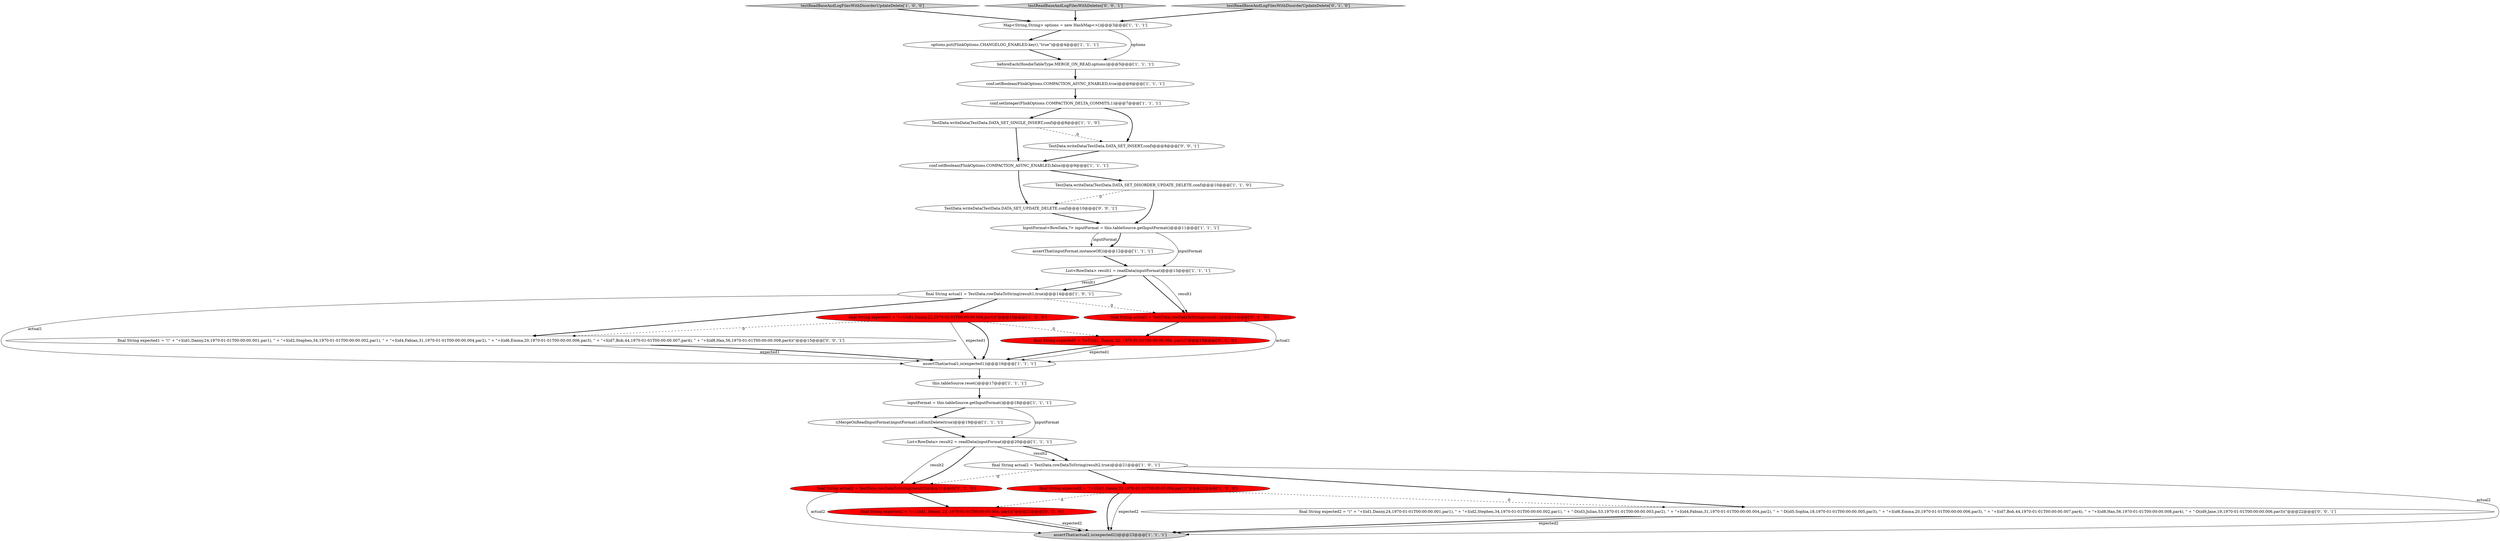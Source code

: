 digraph {
3 [style = filled, label = "assertThat(actual1,is(expected1))@@@16@@@['1', '1', '1']", fillcolor = white, shape = ellipse image = "AAA0AAABBB1BBB"];
27 [style = filled, label = "TestData.writeData(TestData.DATA_SET_UPDATE_DELETE,conf)@@@10@@@['0', '0', '1']", fillcolor = white, shape = ellipse image = "AAA0AAABBB3BBB"];
29 [style = filled, label = "TestData.writeData(TestData.DATA_SET_INSERT,conf)@@@8@@@['0', '0', '1']", fillcolor = white, shape = ellipse image = "AAA0AAABBB3BBB"];
0 [style = filled, label = "conf.setBoolean(FlinkOptions.COMPACTION_ASYNC_ENABLED,true)@@@6@@@['1', '1', '1']", fillcolor = white, shape = ellipse image = "AAA0AAABBB1BBB"];
16 [style = filled, label = "testReadBaseAndLogFilesWithDisorderUpdateDelete['1', '0', '0']", fillcolor = lightgray, shape = diamond image = "AAA0AAABBB1BBB"];
19 [style = filled, label = "final String actual1 = TestData.rowDataToString(result1,true)@@@14@@@['1', '0', '1']", fillcolor = white, shape = ellipse image = "AAA0AAABBB1BBB"];
26 [style = filled, label = "final String expected2 = \"(+U(id1, Danny, 22, 1970-01-01T00:00:00.004, par1((\"@@@22@@@['0', '1', '0']", fillcolor = red, shape = ellipse image = "AAA1AAABBB2BBB"];
1 [style = filled, label = "TestData.writeData(TestData.DATA_SET_SINGLE_INSERT,conf)@@@8@@@['1', '1', '0']", fillcolor = white, shape = ellipse image = "AAA0AAABBB1BBB"];
28 [style = filled, label = "final String expected2 = \"(\" + \"+I(id1,Danny,24,1970-01-01T00:00:00.001,par1), \" + \"+I(id2,Stephen,34,1970-01-01T00:00:00.002,par1), \" + \"-D(id3,Julian,53,1970-01-01T00:00:00.003,par2), \" + \"+I(id4,Fabian,31,1970-01-01T00:00:00.004,par2), \" + \"-D(id5,Sophia,18,1970-01-01T00:00:00.005,par3), \" + \"+I(id6,Emma,20,1970-01-01T00:00:00.006,par3), \" + \"+I(id7,Bob,44,1970-01-01T00:00:00.007,par4), \" + \"+I(id8,Han,56,1970-01-01T00:00:00.008,par4), \" + \"-D(id9,Jane,19,1970-01-01T00:00:00.006,par3)(\"@@@22@@@['0', '0', '1']", fillcolor = white, shape = ellipse image = "AAA0AAABBB3BBB"];
6 [style = filled, label = "conf.setInteger(FlinkOptions.COMPACTION_DELTA_COMMITS,1)@@@7@@@['1', '1', '1']", fillcolor = white, shape = ellipse image = "AAA0AAABBB1BBB"];
15 [style = filled, label = "List<RowData> result2 = readData(inputFormat)@@@20@@@['1', '1', '1']", fillcolor = white, shape = ellipse image = "AAA0AAABBB1BBB"];
21 [style = filled, label = "assertThat(inputFormat,instanceOf())@@@12@@@['1', '1', '1']", fillcolor = white, shape = ellipse image = "AAA0AAABBB1BBB"];
7 [style = filled, label = "InputFormat<RowData,?> inputFormat = this.tableSource.getInputFormat()@@@11@@@['1', '1', '1']", fillcolor = white, shape = ellipse image = "AAA0AAABBB1BBB"];
25 [style = filled, label = "final String actual1 = TestData.rowDataToString(result1)@@@14@@@['0', '1', '0']", fillcolor = red, shape = ellipse image = "AAA1AAABBB2BBB"];
13 [style = filled, label = "this.tableSource.reset()@@@17@@@['1', '1', '1']", fillcolor = white, shape = ellipse image = "AAA0AAABBB1BBB"];
8 [style = filled, label = "final String actual2 = TestData.rowDataToString(result2,true)@@@21@@@['1', '0', '1']", fillcolor = white, shape = ellipse image = "AAA0AAABBB1BBB"];
10 [style = filled, label = "assertThat(actual2,is(expected2))@@@23@@@['1', '1', '1']", fillcolor = lightgray, shape = ellipse image = "AAA0AAABBB1BBB"];
17 [style = filled, label = "options.put(FlinkOptions.CHANGELOG_ENABLED.key(),\"true\")@@@4@@@['1', '1', '1']", fillcolor = white, shape = ellipse image = "AAA0AAABBB1BBB"];
5 [style = filled, label = "Map<String,String> options = new HashMap<>()@@@3@@@['1', '1', '1']", fillcolor = white, shape = ellipse image = "AAA0AAABBB1BBB"];
30 [style = filled, label = "final String expected1 = \"(\" + \"+I(id1,Danny,24,1970-01-01T00:00:00.001,par1), \" + \"+I(id2,Stephen,34,1970-01-01T00:00:00.002,par1), \" + \"+I(id4,Fabian,31,1970-01-01T00:00:00.004,par2), \" + \"+I(id6,Emma,20,1970-01-01T00:00:00.006,par3), \" + \"+I(id7,Bob,44,1970-01-01T00:00:00.007,par4), \" + \"+I(id8,Han,56,1970-01-01T00:00:00.008,par4)(\"@@@15@@@['0', '0', '1']", fillcolor = white, shape = ellipse image = "AAA0AAABBB3BBB"];
9 [style = filled, label = "List<RowData> result1 = readData(inputFormat)@@@13@@@['1', '1', '1']", fillcolor = white, shape = ellipse image = "AAA0AAABBB1BBB"];
24 [style = filled, label = "final String actual2 = TestData.rowDataToString(result2)@@@21@@@['0', '1', '0']", fillcolor = red, shape = ellipse image = "AAA1AAABBB2BBB"];
12 [style = filled, label = "beforeEach(HoodieTableType.MERGE_ON_READ,options)@@@5@@@['1', '1', '1']", fillcolor = white, shape = ellipse image = "AAA0AAABBB1BBB"];
31 [style = filled, label = "testReadBaseAndLogFilesWithDeletes['0', '0', '1']", fillcolor = lightgray, shape = diamond image = "AAA0AAABBB3BBB"];
11 [style = filled, label = "final String expected1 = \"(+U(id1,Danny,22,1970-01-01T00:00:00.004,par1)(\"@@@15@@@['1', '0', '0']", fillcolor = red, shape = ellipse image = "AAA1AAABBB1BBB"];
4 [style = filled, label = "final String expected2 = \"(+U(id1,Danny,22,1970-01-01T00:00:00.004,par1)(\"@@@22@@@['1', '0', '0']", fillcolor = red, shape = ellipse image = "AAA1AAABBB1BBB"];
23 [style = filled, label = "final String expected1 = \"(+U(id1, Danny, 22, 1970-01-01T00:00:00.004, par1((\"@@@15@@@['0', '1', '0']", fillcolor = red, shape = ellipse image = "AAA1AAABBB2BBB"];
2 [style = filled, label = "((MergeOnReadInputFormat)inputFormat).isEmitDelete(true)@@@19@@@['1', '1', '1']", fillcolor = white, shape = ellipse image = "AAA0AAABBB1BBB"];
14 [style = filled, label = "inputFormat = this.tableSource.getInputFormat()@@@18@@@['1', '1', '1']", fillcolor = white, shape = ellipse image = "AAA0AAABBB1BBB"];
22 [style = filled, label = "testReadBaseAndLogFilesWithDisorderUpdateDelete['0', '1', '0']", fillcolor = lightgray, shape = diamond image = "AAA0AAABBB2BBB"];
20 [style = filled, label = "conf.setBoolean(FlinkOptions.COMPACTION_ASYNC_ENABLED,false)@@@9@@@['1', '1', '1']", fillcolor = white, shape = ellipse image = "AAA0AAABBB1BBB"];
18 [style = filled, label = "TestData.writeData(TestData.DATA_SET_DISORDER_UPDATE_DELETE,conf)@@@10@@@['1', '1', '0']", fillcolor = white, shape = ellipse image = "AAA0AAABBB1BBB"];
4->10 [style = bold, label=""];
15->8 [style = solid, label="result2"];
8->28 [style = bold, label=""];
4->10 [style = solid, label="expected2"];
28->10 [style = bold, label=""];
24->10 [style = solid, label="actual2"];
15->24 [style = solid, label="result2"];
26->10 [style = bold, label=""];
0->6 [style = bold, label=""];
23->3 [style = solid, label="expected1"];
25->23 [style = bold, label=""];
31->5 [style = bold, label=""];
18->27 [style = dashed, label="0"];
1->29 [style = dashed, label="0"];
1->20 [style = bold, label=""];
11->23 [style = dashed, label="0"];
19->11 [style = bold, label=""];
23->3 [style = bold, label=""];
25->3 [style = solid, label="actual1"];
4->26 [style = dashed, label="0"];
8->24 [style = dashed, label="0"];
5->17 [style = bold, label=""];
12->0 [style = bold, label=""];
22->5 [style = bold, label=""];
30->3 [style = solid, label="expected1"];
6->29 [style = bold, label=""];
9->19 [style = solid, label="result1"];
4->28 [style = dashed, label="0"];
20->27 [style = bold, label=""];
20->18 [style = bold, label=""];
6->1 [style = bold, label=""];
24->26 [style = bold, label=""];
29->20 [style = bold, label=""];
9->25 [style = solid, label="result1"];
17->12 [style = bold, label=""];
21->9 [style = bold, label=""];
30->3 [style = bold, label=""];
11->3 [style = bold, label=""];
7->9 [style = solid, label="inputFormat"];
9->25 [style = bold, label=""];
15->24 [style = bold, label=""];
27->7 [style = bold, label=""];
2->15 [style = bold, label=""];
7->21 [style = solid, label="inputFormat"];
14->15 [style = solid, label="inputFormat"];
3->13 [style = bold, label=""];
7->21 [style = bold, label=""];
9->19 [style = bold, label=""];
16->5 [style = bold, label=""];
14->2 [style = bold, label=""];
11->3 [style = solid, label="expected1"];
19->3 [style = solid, label="actual1"];
8->10 [style = solid, label="actual2"];
8->4 [style = bold, label=""];
19->25 [style = dashed, label="0"];
11->30 [style = dashed, label="0"];
18->7 [style = bold, label=""];
5->12 [style = solid, label="options"];
28->10 [style = solid, label="expected2"];
13->14 [style = bold, label=""];
15->8 [style = bold, label=""];
26->10 [style = solid, label="expected2"];
19->30 [style = bold, label=""];
}

